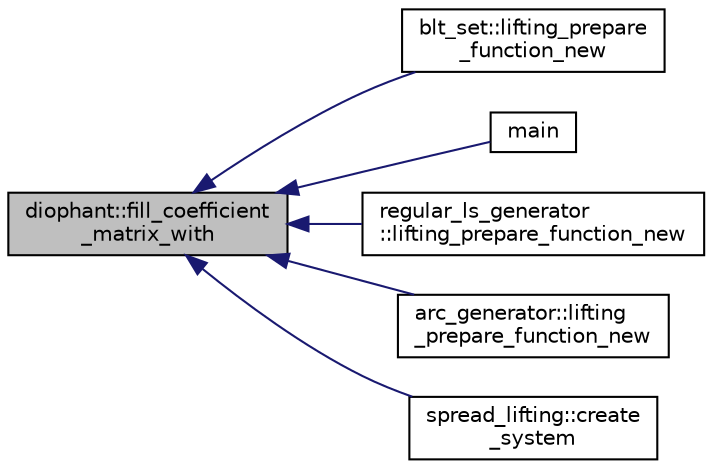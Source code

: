 digraph "diophant::fill_coefficient_matrix_with"
{
  edge [fontname="Helvetica",fontsize="10",labelfontname="Helvetica",labelfontsize="10"];
  node [fontname="Helvetica",fontsize="10",shape=record];
  rankdir="LR";
  Node172 [label="diophant::fill_coefficient\l_matrix_with",height=0.2,width=0.4,color="black", fillcolor="grey75", style="filled", fontcolor="black"];
  Node172 -> Node173 [dir="back",color="midnightblue",fontsize="10",style="solid",fontname="Helvetica"];
  Node173 [label="blt_set::lifting_prepare\l_function_new",height=0.2,width=0.4,color="black", fillcolor="white", style="filled",URL="$d1/d3d/classblt__set.html#a1314b7c0a3b78ba54c0f61a397d8afce"];
  Node172 -> Node174 [dir="back",color="midnightblue",fontsize="10",style="solid",fontname="Helvetica"];
  Node174 [label="main",height=0.2,width=0.4,color="black", fillcolor="white", style="filled",URL="$d6/d12/puzzle_8_c.html#a840291bc02cba5474a4cb46a9b9566fe"];
  Node172 -> Node175 [dir="back",color="midnightblue",fontsize="10",style="solid",fontname="Helvetica"];
  Node175 [label="regular_ls_generator\l::lifting_prepare_function_new",height=0.2,width=0.4,color="black", fillcolor="white", style="filled",URL="$d2/dd8/classregular__ls__generator.html#a5d4a720722a5db9aa0bb151b785db5e5"];
  Node172 -> Node176 [dir="back",color="midnightblue",fontsize="10",style="solid",fontname="Helvetica"];
  Node176 [label="arc_generator::lifting\l_prepare_function_new",height=0.2,width=0.4,color="black", fillcolor="white", style="filled",URL="$d4/d21/classarc__generator.html#a1078fb020754103ae2a648c146e32320"];
  Node172 -> Node177 [dir="back",color="midnightblue",fontsize="10",style="solid",fontname="Helvetica"];
  Node177 [label="spread_lifting::create\l_system",height=0.2,width=0.4,color="black", fillcolor="white", style="filled",URL="$d7/de2/classspread__lifting.html#a389c7761cc6a956414db3a1d60c028f7"];
}

